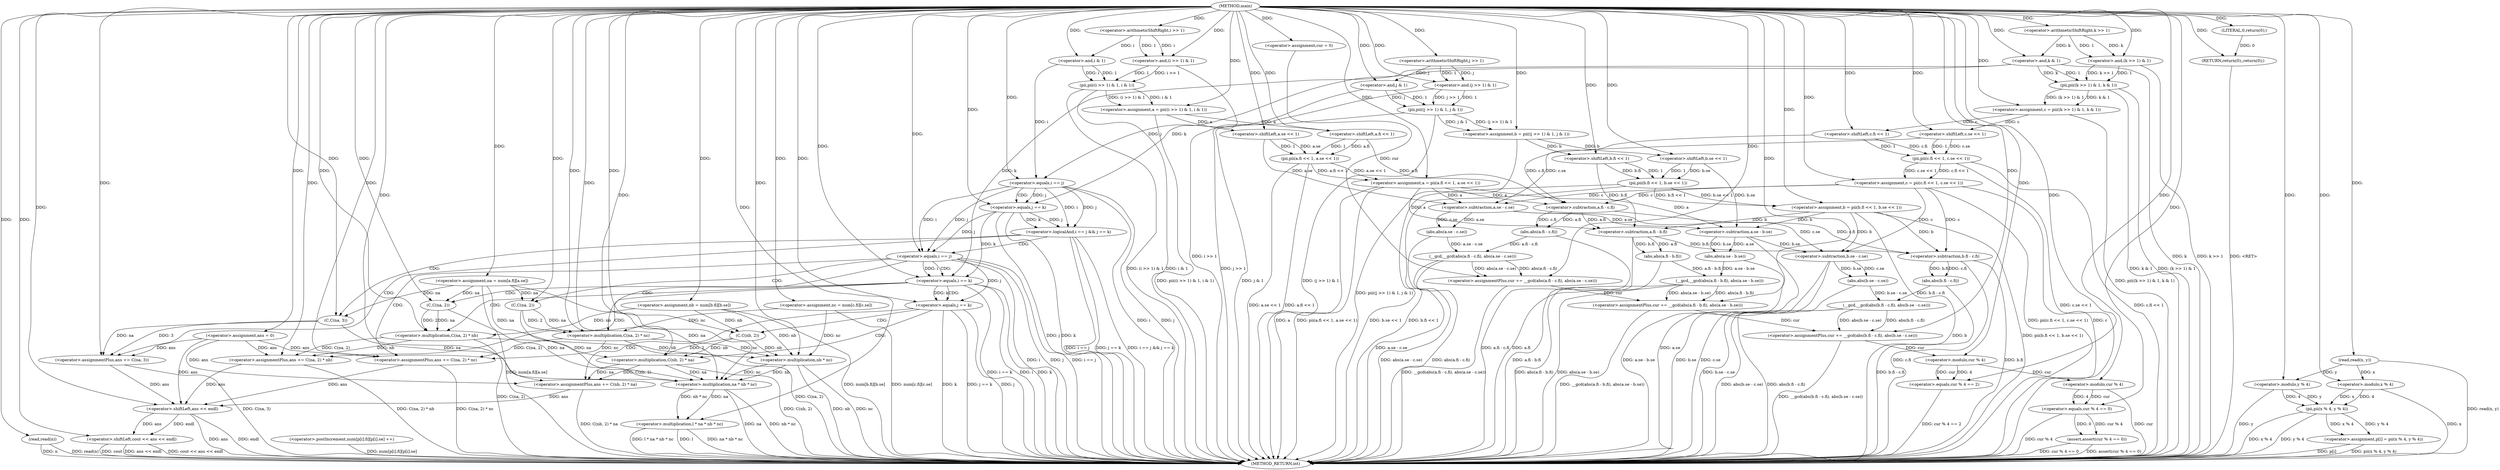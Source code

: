 digraph "main" {  
"1000551" [label = "(METHOD,main)" ]
"1000841" [label = "(METHOD_RETURN,int)" ]
"1000554" [label = "(read,read(n))" ]
"1000588" [label = "(<operator>.assignment,ans = 0)" ]
"1000834" [label = "(<operator>.shiftLeft,cout << ans << endl)" ]
"1000839" [label = "(RETURN,return(0);,return(0);)" ]
"1000559" [label = "(read,read(x, y))" ]
"1000562" [label = "(<operator>.assignment,p[i] = pii(x % 4, y % 4))" ]
"1000573" [label = "(<operator>.postIncrement,num[p[i].fi][p[i].se] ++)" ]
"1000593" [label = "(<operator>.assignment,cur = 0)" ]
"1000597" [label = "(<operator>.assignment,a = pii((i >> 1) & 1, i & 1))" ]
"1000609" [label = "(<operator>.assignment,b = pii((j >> 1) & 1, j & 1))" ]
"1000621" [label = "(<operator>.assignment,c = pii((k >> 1) & 1, k & 1))" ]
"1000632" [label = "(<operator>.assignment,a = pii(a.fi << 1, a.se << 1))" ]
"1000645" [label = "(<operator>.assignment,b = pii(b.fi << 1, b.se << 1))" ]
"1000658" [label = "(<operator>.assignment,c = pii(c.fi << 1, c.se << 1))" ]
"1000671" [label = "(<operator>.assignmentPlus,cur += __gcd(abs(a.fi - c.fi), abs(a.se - c.se)))" ]
"1000690" [label = "(<operator>.assignmentPlus,cur += __gcd(abs(a.fi - b.fi), abs(a.se - b.se)))" ]
"1000709" [label = "(<operator>.assignmentPlus,cur += __gcd(abs(b.fi - c.fi), abs(b.se - c.se)))" ]
"1000735" [label = "(assert,assert(cur % 4 == 0))" ]
"1000742" [label = "(<operator>.assignment,na = num[a.fi][a.se])" ]
"1000754" [label = "(<operator>.assignment,nb = num[b.fi][b.se])" ]
"1000766" [label = "(<operator>.assignment,nc = num[c.fi][c.se])" ]
"1000827" [label = "(<operator>.multiplication,l * na * nb * nc)" ]
"1000840" [label = "(LITERAL,0,return(0);)" ]
"1000729" [label = "(<operator>.equals,cur % 4 == 2)" ]
"1000778" [label = "(<operator>.logicalAnd,i == j && j == k)" ]
"1000785" [label = "(<operator>.assignmentPlus,ans += C(na, 3))" ]
"1000836" [label = "(<operator>.shiftLeft,ans << endl)" ]
"1000566" [label = "(pii,pii(x % 4, y % 4))" ]
"1000599" [label = "(pii,pii((i >> 1) & 1, i & 1))" ]
"1000611" [label = "(pii,pii((j >> 1) & 1, j & 1))" ]
"1000623" [label = "(pii,pii((k >> 1) & 1, k & 1))" ]
"1000634" [label = "(pii,pii(a.fi << 1, a.se << 1))" ]
"1000647" [label = "(pii,pii(b.fi << 1, b.se << 1))" ]
"1000660" [label = "(pii,pii(c.fi << 1, c.se << 1))" ]
"1000673" [label = "(__gcd,__gcd(abs(a.fi - c.fi), abs(a.se - c.se)))" ]
"1000692" [label = "(__gcd,__gcd(abs(a.fi - b.fi), abs(a.se - b.se)))" ]
"1000711" [label = "(__gcd,__gcd(abs(b.fi - c.fi), abs(b.se - c.se)))" ]
"1000736" [label = "(<operator>.equals,cur % 4 == 0)" ]
"1000829" [label = "(<operator>.multiplication,na * nb * nc)" ]
"1000567" [label = "(<operator>.modulo,x % 4)" ]
"1000570" [label = "(<operator>.modulo,y % 4)" ]
"1000600" [label = "(<operator>.and,(i >> 1) & 1)" ]
"1000605" [label = "(<operator>.and,i & 1)" ]
"1000612" [label = "(<operator>.and,(j >> 1) & 1)" ]
"1000617" [label = "(<operator>.and,j & 1)" ]
"1000624" [label = "(<operator>.and,(k >> 1) & 1)" ]
"1000629" [label = "(<operator>.and,k & 1)" ]
"1000635" [label = "(<operator>.shiftLeft,a.fi << 1)" ]
"1000640" [label = "(<operator>.shiftLeft,a.se << 1)" ]
"1000648" [label = "(<operator>.shiftLeft,b.fi << 1)" ]
"1000653" [label = "(<operator>.shiftLeft,b.se << 1)" ]
"1000661" [label = "(<operator>.shiftLeft,c.fi << 1)" ]
"1000666" [label = "(<operator>.shiftLeft,c.se << 1)" ]
"1000674" [label = "(abs,abs(a.fi - c.fi))" ]
"1000682" [label = "(abs,abs(a.se - c.se))" ]
"1000693" [label = "(abs,abs(a.fi - b.fi))" ]
"1000701" [label = "(abs,abs(a.se - b.se))" ]
"1000712" [label = "(abs,abs(b.fi - c.fi))" ]
"1000720" [label = "(abs,abs(b.se - c.se))" ]
"1000730" [label = "(<operator>.modulo,cur % 4)" ]
"1000737" [label = "(<operator>.modulo,cur % 4)" ]
"1000779" [label = "(<operator>.equals,i == j)" ]
"1000782" [label = "(<operator>.equals,j == k)" ]
"1000787" [label = "(C,C(na, 3))" ]
"1000792" [label = "(<operator>.equals,i == j)" ]
"1000795" [label = "(<operator>.assignmentPlus,ans += C(na, 2) * nc)" ]
"1000831" [label = "(<operator>.multiplication,nb * nc)" ]
"1000601" [label = "(<operator>.arithmeticShiftRight,i >> 1)" ]
"1000613" [label = "(<operator>.arithmeticShiftRight,j >> 1)" ]
"1000625" [label = "(<operator>.arithmeticShiftRight,k >> 1)" ]
"1000675" [label = "(<operator>.subtraction,a.fi - c.fi)" ]
"1000683" [label = "(<operator>.subtraction,a.se - c.se)" ]
"1000694" [label = "(<operator>.subtraction,a.fi - b.fi)" ]
"1000702" [label = "(<operator>.subtraction,a.se - b.se)" ]
"1000713" [label = "(<operator>.subtraction,b.fi - c.fi)" ]
"1000721" [label = "(<operator>.subtraction,b.se - c.se)" ]
"1000797" [label = "(<operator>.multiplication,C(na, 2) * nc)" ]
"1000804" [label = "(<operator>.equals,i == k)" ]
"1000807" [label = "(<operator>.assignmentPlus,ans += C(na, 2) * nb)" ]
"1000798" [label = "(C,C(na, 2))" ]
"1000809" [label = "(<operator>.multiplication,C(na, 2) * nb)" ]
"1000816" [label = "(<operator>.equals,j == k)" ]
"1000819" [label = "(<operator>.assignmentPlus,ans += C(nb, 2) * na)" ]
"1000810" [label = "(C,C(na, 2))" ]
"1000821" [label = "(<operator>.multiplication,C(nb, 2) * na)" ]
"1000822" [label = "(C,C(nb, 2))" ]
  "1000839" -> "1000841"  [ label = "DDG: <RET>"] 
  "1000554" -> "1000841"  [ label = "DDG: n"] 
  "1000554" -> "1000841"  [ label = "DDG: read(n)"] 
  "1000559" -> "1000841"  [ label = "DDG: read(x, y)"] 
  "1000562" -> "1000841"  [ label = "DDG: p[i]"] 
  "1000567" -> "1000841"  [ label = "DDG: x"] 
  "1000566" -> "1000841"  [ label = "DDG: x % 4"] 
  "1000570" -> "1000841"  [ label = "DDG: y"] 
  "1000566" -> "1000841"  [ label = "DDG: y % 4"] 
  "1000562" -> "1000841"  [ label = "DDG: pii(x % 4, y % 4)"] 
  "1000573" -> "1000841"  [ label = "DDG: num[p[i].fi][p[i].se]"] 
  "1000600" -> "1000841"  [ label = "DDG: i >> 1"] 
  "1000599" -> "1000841"  [ label = "DDG: (i >> 1) & 1"] 
  "1000599" -> "1000841"  [ label = "DDG: i & 1"] 
  "1000597" -> "1000841"  [ label = "DDG: pii((i >> 1) & 1, i & 1)"] 
  "1000612" -> "1000841"  [ label = "DDG: j >> 1"] 
  "1000611" -> "1000841"  [ label = "DDG: (j >> 1) & 1"] 
  "1000611" -> "1000841"  [ label = "DDG: j & 1"] 
  "1000609" -> "1000841"  [ label = "DDG: pii((j >> 1) & 1, j & 1)"] 
  "1000624" -> "1000841"  [ label = "DDG: k >> 1"] 
  "1000623" -> "1000841"  [ label = "DDG: (k >> 1) & 1"] 
  "1000629" -> "1000841"  [ label = "DDG: k"] 
  "1000623" -> "1000841"  [ label = "DDG: k & 1"] 
  "1000621" -> "1000841"  [ label = "DDG: pii((k >> 1) & 1, k & 1)"] 
  "1000632" -> "1000841"  [ label = "DDG: a"] 
  "1000634" -> "1000841"  [ label = "DDG: a.fi << 1"] 
  "1000634" -> "1000841"  [ label = "DDG: a.se << 1"] 
  "1000632" -> "1000841"  [ label = "DDG: pii(a.fi << 1, a.se << 1)"] 
  "1000645" -> "1000841"  [ label = "DDG: b"] 
  "1000647" -> "1000841"  [ label = "DDG: b.fi << 1"] 
  "1000647" -> "1000841"  [ label = "DDG: b.se << 1"] 
  "1000645" -> "1000841"  [ label = "DDG: pii(b.fi << 1, b.se << 1)"] 
  "1000658" -> "1000841"  [ label = "DDG: c"] 
  "1000660" -> "1000841"  [ label = "DDG: c.fi << 1"] 
  "1000660" -> "1000841"  [ label = "DDG: c.se << 1"] 
  "1000658" -> "1000841"  [ label = "DDG: pii(c.fi << 1, c.se << 1)"] 
  "1000674" -> "1000841"  [ label = "DDG: a.fi - c.fi"] 
  "1000673" -> "1000841"  [ label = "DDG: abs(a.fi - c.fi)"] 
  "1000682" -> "1000841"  [ label = "DDG: a.se - c.se"] 
  "1000673" -> "1000841"  [ label = "DDG: abs(a.se - c.se)"] 
  "1000671" -> "1000841"  [ label = "DDG: __gcd(abs(a.fi - c.fi), abs(a.se - c.se))"] 
  "1000694" -> "1000841"  [ label = "DDG: a.fi"] 
  "1000693" -> "1000841"  [ label = "DDG: a.fi - b.fi"] 
  "1000692" -> "1000841"  [ label = "DDG: abs(a.fi - b.fi)"] 
  "1000702" -> "1000841"  [ label = "DDG: a.se"] 
  "1000701" -> "1000841"  [ label = "DDG: a.se - b.se"] 
  "1000692" -> "1000841"  [ label = "DDG: abs(a.se - b.se)"] 
  "1000690" -> "1000841"  [ label = "DDG: __gcd(abs(a.fi - b.fi), abs(a.se - b.se))"] 
  "1000713" -> "1000841"  [ label = "DDG: b.fi"] 
  "1000713" -> "1000841"  [ label = "DDG: c.fi"] 
  "1000712" -> "1000841"  [ label = "DDG: b.fi - c.fi"] 
  "1000711" -> "1000841"  [ label = "DDG: abs(b.fi - c.fi)"] 
  "1000721" -> "1000841"  [ label = "DDG: b.se"] 
  "1000721" -> "1000841"  [ label = "DDG: c.se"] 
  "1000720" -> "1000841"  [ label = "DDG: b.se - c.se"] 
  "1000711" -> "1000841"  [ label = "DDG: abs(b.se - c.se)"] 
  "1000709" -> "1000841"  [ label = "DDG: __gcd(abs(b.fi - c.fi), abs(b.se - c.se))"] 
  "1000729" -> "1000841"  [ label = "DDG: cur % 4 == 2"] 
  "1000737" -> "1000841"  [ label = "DDG: cur"] 
  "1000736" -> "1000841"  [ label = "DDG: cur % 4"] 
  "1000735" -> "1000841"  [ label = "DDG: cur % 4 == 0"] 
  "1000735" -> "1000841"  [ label = "DDG: assert(cur % 4 == 0)"] 
  "1000742" -> "1000841"  [ label = "DDG: num[a.fi][a.se]"] 
  "1000754" -> "1000841"  [ label = "DDG: num[b.fi][b.se]"] 
  "1000766" -> "1000841"  [ label = "DDG: num[c.fi][c.se]"] 
  "1000779" -> "1000841"  [ label = "DDG: i"] 
  "1000779" -> "1000841"  [ label = "DDG: j"] 
  "1000778" -> "1000841"  [ label = "DDG: i == j"] 
  "1000782" -> "1000841"  [ label = "DDG: j"] 
  "1000782" -> "1000841"  [ label = "DDG: k"] 
  "1000778" -> "1000841"  [ label = "DDG: j == k"] 
  "1000778" -> "1000841"  [ label = "DDG: i == j && j == k"] 
  "1000792" -> "1000841"  [ label = "DDG: i"] 
  "1000792" -> "1000841"  [ label = "DDG: j"] 
  "1000792" -> "1000841"  [ label = "DDG: i == j"] 
  "1000804" -> "1000841"  [ label = "DDG: i"] 
  "1000804" -> "1000841"  [ label = "DDG: k"] 
  "1000804" -> "1000841"  [ label = "DDG: i == k"] 
  "1000816" -> "1000841"  [ label = "DDG: j"] 
  "1000816" -> "1000841"  [ label = "DDG: k"] 
  "1000816" -> "1000841"  [ label = "DDG: j == k"] 
  "1000821" -> "1000841"  [ label = "DDG: C(nb, 2)"] 
  "1000819" -> "1000841"  [ label = "DDG: C(nb, 2) * na"] 
  "1000809" -> "1000841"  [ label = "DDG: C(na, 2)"] 
  "1000807" -> "1000841"  [ label = "DDG: C(na, 2) * nb"] 
  "1000797" -> "1000841"  [ label = "DDG: C(na, 2)"] 
  "1000795" -> "1000841"  [ label = "DDG: C(na, 2) * nc"] 
  "1000785" -> "1000841"  [ label = "DDG: C(na, 3)"] 
  "1000829" -> "1000841"  [ label = "DDG: na"] 
  "1000831" -> "1000841"  [ label = "DDG: nb"] 
  "1000831" -> "1000841"  [ label = "DDG: nc"] 
  "1000829" -> "1000841"  [ label = "DDG: nb * nc"] 
  "1000827" -> "1000841"  [ label = "DDG: na * nb * nc"] 
  "1000827" -> "1000841"  [ label = "DDG: l * na * nb * nc"] 
  "1000836" -> "1000841"  [ label = "DDG: ans"] 
  "1000834" -> "1000841"  [ label = "DDG: ans << endl"] 
  "1000834" -> "1000841"  [ label = "DDG: cout << ans << endl"] 
  "1000834" -> "1000841"  [ label = "DDG: cout"] 
  "1000836" -> "1000841"  [ label = "DDG: endl"] 
  "1000827" -> "1000841"  [ label = "DDG: l"] 
  "1000551" -> "1000588"  [ label = "DDG: "] 
  "1000840" -> "1000839"  [ label = "DDG: 0"] 
  "1000551" -> "1000839"  [ label = "DDG: "] 
  "1000551" -> "1000554"  [ label = "DDG: "] 
  "1000566" -> "1000562"  [ label = "DDG: x % 4"] 
  "1000566" -> "1000562"  [ label = "DDG: y % 4"] 
  "1000551" -> "1000593"  [ label = "DDG: "] 
  "1000599" -> "1000597"  [ label = "DDG: i & 1"] 
  "1000599" -> "1000597"  [ label = "DDG: (i >> 1) & 1"] 
  "1000611" -> "1000609"  [ label = "DDG: (j >> 1) & 1"] 
  "1000611" -> "1000609"  [ label = "DDG: j & 1"] 
  "1000623" -> "1000621"  [ label = "DDG: (k >> 1) & 1"] 
  "1000623" -> "1000621"  [ label = "DDG: k & 1"] 
  "1000634" -> "1000632"  [ label = "DDG: a.fi << 1"] 
  "1000634" -> "1000632"  [ label = "DDG: a.se << 1"] 
  "1000647" -> "1000645"  [ label = "DDG: b.se << 1"] 
  "1000647" -> "1000645"  [ label = "DDG: b.fi << 1"] 
  "1000660" -> "1000658"  [ label = "DDG: c.se << 1"] 
  "1000660" -> "1000658"  [ label = "DDG: c.fi << 1"] 
  "1000673" -> "1000671"  [ label = "DDG: abs(a.se - c.se)"] 
  "1000673" -> "1000671"  [ label = "DDG: abs(a.fi - c.fi)"] 
  "1000692" -> "1000690"  [ label = "DDG: abs(a.fi - b.fi)"] 
  "1000692" -> "1000690"  [ label = "DDG: abs(a.se - b.se)"] 
  "1000711" -> "1000709"  [ label = "DDG: abs(b.fi - c.fi)"] 
  "1000711" -> "1000709"  [ label = "DDG: abs(b.se - c.se)"] 
  "1000551" -> "1000834"  [ label = "DDG: "] 
  "1000836" -> "1000834"  [ label = "DDG: ans"] 
  "1000836" -> "1000834"  [ label = "DDG: endl"] 
  "1000551" -> "1000840"  [ label = "DDG: "] 
  "1000551" -> "1000559"  [ label = "DDG: "] 
  "1000551" -> "1000597"  [ label = "DDG: "] 
  "1000551" -> "1000609"  [ label = "DDG: "] 
  "1000551" -> "1000621"  [ label = "DDG: "] 
  "1000551" -> "1000632"  [ label = "DDG: "] 
  "1000551" -> "1000645"  [ label = "DDG: "] 
  "1000551" -> "1000658"  [ label = "DDG: "] 
  "1000593" -> "1000671"  [ label = "DDG: cur"] 
  "1000551" -> "1000671"  [ label = "DDG: "] 
  "1000671" -> "1000690"  [ label = "DDG: cur"] 
  "1000551" -> "1000690"  [ label = "DDG: "] 
  "1000690" -> "1000709"  [ label = "DDG: cur"] 
  "1000551" -> "1000709"  [ label = "DDG: "] 
  "1000736" -> "1000735"  [ label = "DDG: 0"] 
  "1000736" -> "1000735"  [ label = "DDG: cur % 4"] 
  "1000551" -> "1000742"  [ label = "DDG: "] 
  "1000551" -> "1000754"  [ label = "DDG: "] 
  "1000551" -> "1000766"  [ label = "DDG: "] 
  "1000787" -> "1000785"  [ label = "DDG: na"] 
  "1000787" -> "1000785"  [ label = "DDG: 3"] 
  "1000551" -> "1000827"  [ label = "DDG: "] 
  "1000829" -> "1000827"  [ label = "DDG: na"] 
  "1000829" -> "1000827"  [ label = "DDG: nb * nc"] 
  "1000588" -> "1000836"  [ label = "DDG: ans"] 
  "1000819" -> "1000836"  [ label = "DDG: ans"] 
  "1000807" -> "1000836"  [ label = "DDG: ans"] 
  "1000795" -> "1000836"  [ label = "DDG: ans"] 
  "1000785" -> "1000836"  [ label = "DDG: ans"] 
  "1000551" -> "1000836"  [ label = "DDG: "] 
  "1000567" -> "1000566"  [ label = "DDG: 4"] 
  "1000567" -> "1000566"  [ label = "DDG: x"] 
  "1000570" -> "1000566"  [ label = "DDG: y"] 
  "1000570" -> "1000566"  [ label = "DDG: 4"] 
  "1000600" -> "1000599"  [ label = "DDG: 1"] 
  "1000600" -> "1000599"  [ label = "DDG: i >> 1"] 
  "1000605" -> "1000599"  [ label = "DDG: i"] 
  "1000605" -> "1000599"  [ label = "DDG: 1"] 
  "1000612" -> "1000611"  [ label = "DDG: j >> 1"] 
  "1000612" -> "1000611"  [ label = "DDG: 1"] 
  "1000617" -> "1000611"  [ label = "DDG: 1"] 
  "1000617" -> "1000611"  [ label = "DDG: j"] 
  "1000624" -> "1000623"  [ label = "DDG: 1"] 
  "1000624" -> "1000623"  [ label = "DDG: k >> 1"] 
  "1000629" -> "1000623"  [ label = "DDG: 1"] 
  "1000629" -> "1000623"  [ label = "DDG: k"] 
  "1000635" -> "1000634"  [ label = "DDG: 1"] 
  "1000635" -> "1000634"  [ label = "DDG: a.fi"] 
  "1000640" -> "1000634"  [ label = "DDG: 1"] 
  "1000640" -> "1000634"  [ label = "DDG: a.se"] 
  "1000648" -> "1000647"  [ label = "DDG: 1"] 
  "1000648" -> "1000647"  [ label = "DDG: b.fi"] 
  "1000653" -> "1000647"  [ label = "DDG: b.se"] 
  "1000653" -> "1000647"  [ label = "DDG: 1"] 
  "1000661" -> "1000660"  [ label = "DDG: 1"] 
  "1000661" -> "1000660"  [ label = "DDG: c.fi"] 
  "1000666" -> "1000660"  [ label = "DDG: c.se"] 
  "1000666" -> "1000660"  [ label = "DDG: 1"] 
  "1000674" -> "1000673"  [ label = "DDG: a.fi - c.fi"] 
  "1000682" -> "1000673"  [ label = "DDG: a.se - c.se"] 
  "1000693" -> "1000692"  [ label = "DDG: a.fi - b.fi"] 
  "1000701" -> "1000692"  [ label = "DDG: a.se - b.se"] 
  "1000712" -> "1000711"  [ label = "DDG: b.fi - c.fi"] 
  "1000720" -> "1000711"  [ label = "DDG: b.se - c.se"] 
  "1000730" -> "1000729"  [ label = "DDG: 4"] 
  "1000730" -> "1000729"  [ label = "DDG: cur"] 
  "1000551" -> "1000729"  [ label = "DDG: "] 
  "1000737" -> "1000736"  [ label = "DDG: cur"] 
  "1000737" -> "1000736"  [ label = "DDG: 4"] 
  "1000551" -> "1000736"  [ label = "DDG: "] 
  "1000779" -> "1000778"  [ label = "DDG: j"] 
  "1000779" -> "1000778"  [ label = "DDG: i"] 
  "1000782" -> "1000778"  [ label = "DDG: k"] 
  "1000782" -> "1000778"  [ label = "DDG: j"] 
  "1000588" -> "1000785"  [ label = "DDG: ans"] 
  "1000551" -> "1000785"  [ label = "DDG: "] 
  "1000742" -> "1000829"  [ label = "DDG: na"] 
  "1000821" -> "1000829"  [ label = "DDG: na"] 
  "1000810" -> "1000829"  [ label = "DDG: na"] 
  "1000798" -> "1000829"  [ label = "DDG: na"] 
  "1000787" -> "1000829"  [ label = "DDG: na"] 
  "1000551" -> "1000829"  [ label = "DDG: "] 
  "1000831" -> "1000829"  [ label = "DDG: nc"] 
  "1000831" -> "1000829"  [ label = "DDG: nb"] 
  "1000559" -> "1000567"  [ label = "DDG: x"] 
  "1000551" -> "1000567"  [ label = "DDG: "] 
  "1000559" -> "1000570"  [ label = "DDG: y"] 
  "1000551" -> "1000570"  [ label = "DDG: "] 
  "1000601" -> "1000600"  [ label = "DDG: i"] 
  "1000601" -> "1000600"  [ label = "DDG: 1"] 
  "1000551" -> "1000600"  [ label = "DDG: "] 
  "1000601" -> "1000605"  [ label = "DDG: i"] 
  "1000551" -> "1000605"  [ label = "DDG: "] 
  "1000613" -> "1000612"  [ label = "DDG: j"] 
  "1000613" -> "1000612"  [ label = "DDG: 1"] 
  "1000551" -> "1000612"  [ label = "DDG: "] 
  "1000613" -> "1000617"  [ label = "DDG: j"] 
  "1000551" -> "1000617"  [ label = "DDG: "] 
  "1000625" -> "1000624"  [ label = "DDG: k"] 
  "1000625" -> "1000624"  [ label = "DDG: 1"] 
  "1000551" -> "1000624"  [ label = "DDG: "] 
  "1000625" -> "1000629"  [ label = "DDG: k"] 
  "1000551" -> "1000629"  [ label = "DDG: "] 
  "1000597" -> "1000635"  [ label = "DDG: a"] 
  "1000551" -> "1000635"  [ label = "DDG: "] 
  "1000597" -> "1000640"  [ label = "DDG: a"] 
  "1000551" -> "1000640"  [ label = "DDG: "] 
  "1000609" -> "1000648"  [ label = "DDG: b"] 
  "1000551" -> "1000648"  [ label = "DDG: "] 
  "1000609" -> "1000653"  [ label = "DDG: b"] 
  "1000551" -> "1000653"  [ label = "DDG: "] 
  "1000621" -> "1000661"  [ label = "DDG: c"] 
  "1000551" -> "1000661"  [ label = "DDG: "] 
  "1000621" -> "1000666"  [ label = "DDG: c"] 
  "1000551" -> "1000666"  [ label = "DDG: "] 
  "1000675" -> "1000674"  [ label = "DDG: c.fi"] 
  "1000675" -> "1000674"  [ label = "DDG: a.fi"] 
  "1000683" -> "1000682"  [ label = "DDG: c.se"] 
  "1000683" -> "1000682"  [ label = "DDG: a.se"] 
  "1000694" -> "1000693"  [ label = "DDG: a.fi"] 
  "1000694" -> "1000693"  [ label = "DDG: b.fi"] 
  "1000702" -> "1000701"  [ label = "DDG: a.se"] 
  "1000702" -> "1000701"  [ label = "DDG: b.se"] 
  "1000713" -> "1000712"  [ label = "DDG: b.fi"] 
  "1000713" -> "1000712"  [ label = "DDG: c.fi"] 
  "1000721" -> "1000720"  [ label = "DDG: b.se"] 
  "1000721" -> "1000720"  [ label = "DDG: c.se"] 
  "1000709" -> "1000730"  [ label = "DDG: cur"] 
  "1000551" -> "1000730"  [ label = "DDG: "] 
  "1000730" -> "1000737"  [ label = "DDG: cur"] 
  "1000551" -> "1000737"  [ label = "DDG: "] 
  "1000605" -> "1000779"  [ label = "DDG: i"] 
  "1000551" -> "1000779"  [ label = "DDG: "] 
  "1000617" -> "1000779"  [ label = "DDG: j"] 
  "1000779" -> "1000782"  [ label = "DDG: j"] 
  "1000551" -> "1000782"  [ label = "DDG: "] 
  "1000629" -> "1000782"  [ label = "DDG: k"] 
  "1000742" -> "1000787"  [ label = "DDG: na"] 
  "1000551" -> "1000787"  [ label = "DDG: "] 
  "1000797" -> "1000795"  [ label = "DDG: nc"] 
  "1000797" -> "1000795"  [ label = "DDG: C(na, 2)"] 
  "1000754" -> "1000831"  [ label = "DDG: nb"] 
  "1000822" -> "1000831"  [ label = "DDG: nb"] 
  "1000809" -> "1000831"  [ label = "DDG: nb"] 
  "1000551" -> "1000831"  [ label = "DDG: "] 
  "1000766" -> "1000831"  [ label = "DDG: nc"] 
  "1000797" -> "1000831"  [ label = "DDG: nc"] 
  "1000551" -> "1000601"  [ label = "DDG: "] 
  "1000551" -> "1000613"  [ label = "DDG: "] 
  "1000551" -> "1000625"  [ label = "DDG: "] 
  "1000632" -> "1000675"  [ label = "DDG: a"] 
  "1000635" -> "1000675"  [ label = "DDG: a.fi"] 
  "1000658" -> "1000675"  [ label = "DDG: c"] 
  "1000661" -> "1000675"  [ label = "DDG: c.fi"] 
  "1000632" -> "1000683"  [ label = "DDG: a"] 
  "1000640" -> "1000683"  [ label = "DDG: a.se"] 
  "1000658" -> "1000683"  [ label = "DDG: c"] 
  "1000666" -> "1000683"  [ label = "DDG: c.se"] 
  "1000632" -> "1000694"  [ label = "DDG: a"] 
  "1000675" -> "1000694"  [ label = "DDG: a.fi"] 
  "1000645" -> "1000694"  [ label = "DDG: b"] 
  "1000648" -> "1000694"  [ label = "DDG: b.fi"] 
  "1000632" -> "1000702"  [ label = "DDG: a"] 
  "1000683" -> "1000702"  [ label = "DDG: a.se"] 
  "1000645" -> "1000702"  [ label = "DDG: b"] 
  "1000653" -> "1000702"  [ label = "DDG: b.se"] 
  "1000645" -> "1000713"  [ label = "DDG: b"] 
  "1000694" -> "1000713"  [ label = "DDG: b.fi"] 
  "1000658" -> "1000713"  [ label = "DDG: c"] 
  "1000675" -> "1000713"  [ label = "DDG: c.fi"] 
  "1000645" -> "1000721"  [ label = "DDG: b"] 
  "1000702" -> "1000721"  [ label = "DDG: b.se"] 
  "1000658" -> "1000721"  [ label = "DDG: c"] 
  "1000683" -> "1000721"  [ label = "DDG: c.se"] 
  "1000779" -> "1000792"  [ label = "DDG: i"] 
  "1000551" -> "1000792"  [ label = "DDG: "] 
  "1000779" -> "1000792"  [ label = "DDG: j"] 
  "1000782" -> "1000792"  [ label = "DDG: j"] 
  "1000588" -> "1000795"  [ label = "DDG: ans"] 
  "1000551" -> "1000795"  [ label = "DDG: "] 
  "1000798" -> "1000797"  [ label = "DDG: 2"] 
  "1000798" -> "1000797"  [ label = "DDG: na"] 
  "1000766" -> "1000797"  [ label = "DDG: nc"] 
  "1000551" -> "1000797"  [ label = "DDG: "] 
  "1000809" -> "1000807"  [ label = "DDG: nb"] 
  "1000809" -> "1000807"  [ label = "DDG: C(na, 2)"] 
  "1000742" -> "1000798"  [ label = "DDG: na"] 
  "1000551" -> "1000798"  [ label = "DDG: "] 
  "1000792" -> "1000804"  [ label = "DDG: i"] 
  "1000551" -> "1000804"  [ label = "DDG: "] 
  "1000629" -> "1000804"  [ label = "DDG: k"] 
  "1000782" -> "1000804"  [ label = "DDG: k"] 
  "1000588" -> "1000807"  [ label = "DDG: ans"] 
  "1000551" -> "1000807"  [ label = "DDG: "] 
  "1000810" -> "1000809"  [ label = "DDG: 2"] 
  "1000810" -> "1000809"  [ label = "DDG: na"] 
  "1000754" -> "1000809"  [ label = "DDG: nb"] 
  "1000551" -> "1000809"  [ label = "DDG: "] 
  "1000821" -> "1000819"  [ label = "DDG: C(nb, 2)"] 
  "1000821" -> "1000819"  [ label = "DDG: na"] 
  "1000742" -> "1000810"  [ label = "DDG: na"] 
  "1000551" -> "1000810"  [ label = "DDG: "] 
  "1000792" -> "1000816"  [ label = "DDG: j"] 
  "1000551" -> "1000816"  [ label = "DDG: "] 
  "1000804" -> "1000816"  [ label = "DDG: k"] 
  "1000588" -> "1000819"  [ label = "DDG: ans"] 
  "1000551" -> "1000819"  [ label = "DDG: "] 
  "1000822" -> "1000821"  [ label = "DDG: 2"] 
  "1000822" -> "1000821"  [ label = "DDG: nb"] 
  "1000742" -> "1000821"  [ label = "DDG: na"] 
  "1000551" -> "1000821"  [ label = "DDG: "] 
  "1000754" -> "1000822"  [ label = "DDG: nb"] 
  "1000551" -> "1000822"  [ label = "DDG: "] 
  "1000778" -> "1000787"  [ label = "CDG: "] 
  "1000778" -> "1000785"  [ label = "CDG: "] 
  "1000778" -> "1000792"  [ label = "CDG: "] 
  "1000779" -> "1000782"  [ label = "CDG: "] 
  "1000792" -> "1000797"  [ label = "CDG: "] 
  "1000792" -> "1000804"  [ label = "CDG: "] 
  "1000792" -> "1000795"  [ label = "CDG: "] 
  "1000792" -> "1000798"  [ label = "CDG: "] 
  "1000804" -> "1000807"  [ label = "CDG: "] 
  "1000804" -> "1000816"  [ label = "CDG: "] 
  "1000804" -> "1000809"  [ label = "CDG: "] 
  "1000804" -> "1000810"  [ label = "CDG: "] 
  "1000816" -> "1000822"  [ label = "CDG: "] 
  "1000816" -> "1000819"  [ label = "CDG: "] 
  "1000816" -> "1000821"  [ label = "CDG: "] 
}
